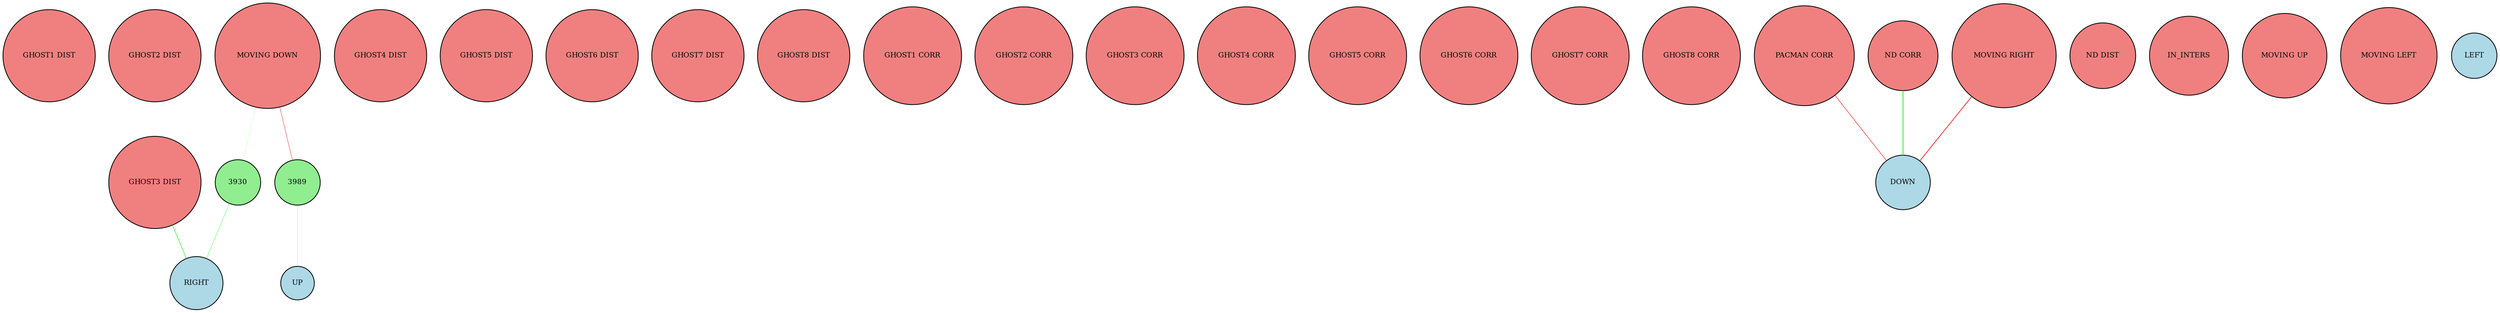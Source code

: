 digraph {
	node [bgcolor=black fontsize=9 height=0.2 shape=circle width=0.2]
	"GHOST1 DIST" [fillcolor=lightcoral shape=circle style=filled]
	"GHOST2 DIST" [fillcolor=lightcoral shape=circle style=filled]
	"GHOST3 DIST" [fillcolor=lightcoral shape=circle style=filled]
	"GHOST4 DIST" [fillcolor=lightcoral shape=circle style=filled]
	"GHOST5 DIST" [fillcolor=lightcoral shape=circle style=filled]
	"GHOST6 DIST" [fillcolor=lightcoral shape=circle style=filled]
	"GHOST7 DIST" [fillcolor=lightcoral shape=circle style=filled]
	"GHOST8 DIST" [fillcolor=lightcoral shape=circle style=filled]
	"GHOST1 CORR" [fillcolor=lightcoral shape=circle style=filled]
	"GHOST2 CORR" [fillcolor=lightcoral shape=circle style=filled]
	"GHOST3 CORR" [fillcolor=lightcoral shape=circle style=filled]
	"GHOST4 CORR" [fillcolor=lightcoral shape=circle style=filled]
	"GHOST5 CORR" [fillcolor=lightcoral shape=circle style=filled]
	"GHOST6 CORR" [fillcolor=lightcoral shape=circle style=filled]
	"GHOST7 CORR" [fillcolor=lightcoral shape=circle style=filled]
	"GHOST8 CORR" [fillcolor=lightcoral shape=circle style=filled]
	"PACMAN CORR" [fillcolor=lightcoral shape=circle style=filled]
	"ND CORR" [fillcolor=lightcoral shape=circle style=filled]
	"ND DIST" [fillcolor=lightcoral shape=circle style=filled]
	IN_INTERS [fillcolor=lightcoral shape=circle style=filled]
	"MOVING UP" [fillcolor=lightcoral shape=circle style=filled]
	"MOVING DOWN" [fillcolor=lightcoral shape=circle style=filled]
	"MOVING RIGHT" [fillcolor=lightcoral shape=circle style=filled]
	"MOVING LEFT" [fillcolor=lightcoral shape=circle style=filled]
	UP [fillcolor=lightblue style=filled]
	DOWN [fillcolor=lightblue style=filled]
	RIGHT [fillcolor=lightblue style=filled]
	LEFT [fillcolor=lightblue style=filled]
	3989 [fillcolor=lightgreen style=filled]
	3930 [fillcolor=lightgreen style=filled]
	"ND CORR" -> DOWN [arrowhead=none color=green penwidth=0.9404441112796472 style=solid]
	"PACMAN CORR" -> DOWN [arrowhead=none color=red penwidth=0.5494554957376406 style=solid]
	"GHOST3 DIST" -> RIGHT [arrowhead=none color=green penwidth=0.580467658892734 style=solid]
	"MOVING DOWN" -> 3930 [arrowhead=none color=green penwidth=0.12731089946902713 style=solid]
	3930 -> RIGHT [arrowhead=none color=green penwidth=0.33654349967280783 style=solid]
	"MOVING DOWN" -> 3989 [arrowhead=none color=red penwidth=0.4012691572367312 style=solid]
	3989 -> UP [arrowhead=none color=green penwidth=0.1955841932385432 style=solid]
	"MOVING RIGHT" -> DOWN [arrowhead=none color=red penwidth=0.7926686159232409 style=solid]
}
